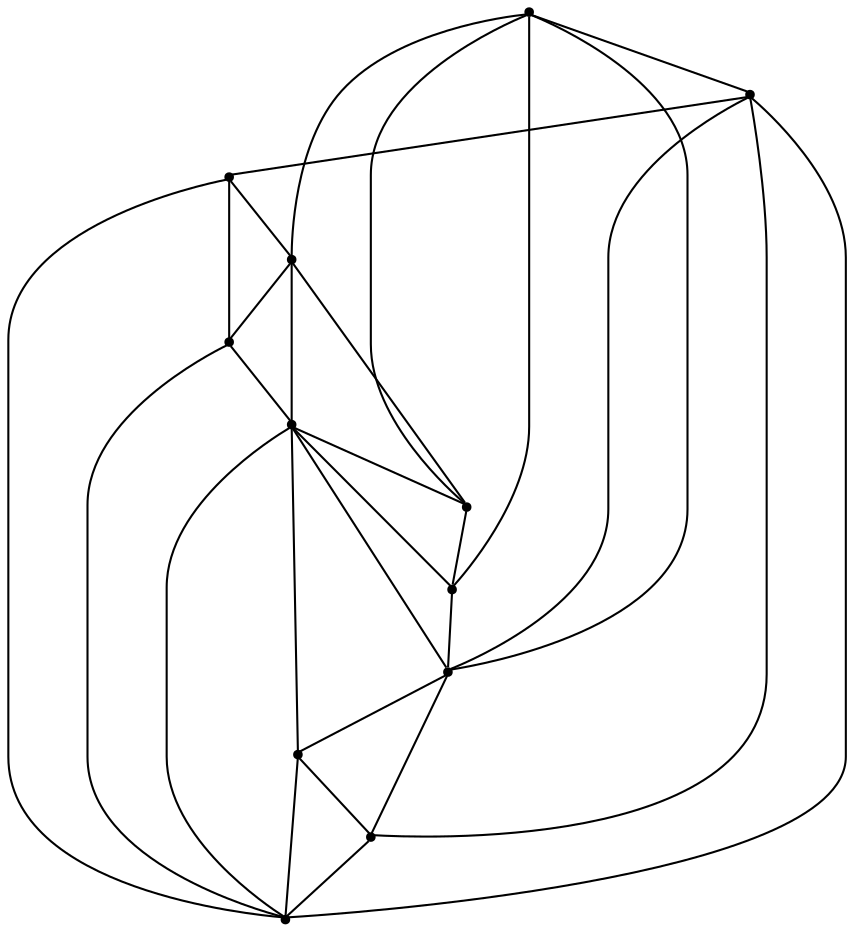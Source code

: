 graph {
  node [shape=point,comment="{\"directed\":false,\"doi\":\"10.1007/978-3-319-50106-2_11\",\"figure\":\"3 (1)\"}"]

  v0 [pos="557.1596174512456,295.0533267329854"]
  v1 [pos="290.4504309530497,321.7209966610993"]
  v2 [pos="370.4631964407711,348.3903834554495"]
  v3 [pos="477.1468519635242,375.06107379638644"]
  v4 [pos="450.4759301342838,401.73150978676983"]
  v5 [pos="317.1213527822902,428.4062697365631"]
  v6 [pos="343.7922746115307,455.07393171622226"]
  v7 [pos="503.8177737927647,481.7433264590271"]
  v8 [pos="423.80500830504326,508.41401679996414"]
  v9 [pos="397.13411827001164,535.0844527903475"]
  v10 [pos="530.4886638277962,561.7592127401408"]
  v11 [pos="263.77953694374196,588.4268747197999"]

  v11 -- v9 [id="-2",pos="263.77953694374196,588.4268747197999 397.13411827001164,535.0844527903475 397.13411827001164,535.0844527903475 397.13411827001164,535.0844527903475"]
  v11 -- v6 [id="-3",pos="263.77953694374196,588.4268747197999 343.7922746115307,455.07393171622226 343.7922746115307,455.07393171622226 343.7922746115307,455.07393171622226"]
  v11 -- v5 [id="-6",pos="263.77953694374196,588.4268747197999 317.1213527822902,428.4062697365631 317.1213527822902,428.4062697365631 317.1213527822902,428.4062697365631"]
  v1 -- v5 [id="-12",pos="290.4504309530497,321.7209966610993 317.1213527822902,428.4062697365631 317.1213527822902,428.4062697365631 317.1213527822902,428.4062697365631"]
  v1 -- v11 [id="-18",pos="290.4504309530497,321.7209966610993 263.77953694374196,588.4268747197999 263.77953694374196,588.4268747197999 263.77953694374196,588.4268747197999"]
  v5 -- v2 [id="-24",pos="317.1213527822902,428.4062697365631 370.4631964407711,348.3903834554495 370.4631964407711,348.3903834554495 370.4631964407711,348.3903834554495"]
  v5 -- v6 [id="-25",pos="317.1213527822902,428.4062697365631 343.7922746115307,455.07393171622226 343.7922746115307,455.07393171622226 343.7922746115307,455.07393171622226"]
  v6 -- v2 [id="-28",pos="343.7922746115307,455.07393171622226 370.4631964407711,348.3903834554495 370.4631964407711,348.3903834554495 370.4631964407711,348.3903834554495"]
  v6 -- v9 [id="-29",pos="343.7922746115307,455.07393171622226 397.13411827001164,535.0844527903475 397.13411827001164,535.0844527903475 397.13411827001164,535.0844527903475"]
  v6 -- v4 [id="-32",pos="343.7922746115307,455.07393171622226 450.4759301342838,401.73150978676983 450.4759301342838,401.73150978676983 450.4759301342838,401.73150978676983"]
  v2 -- v0 [id="-38",pos="370.4631964407711,348.3903834554495 557.1596174512456,295.0533267329854 557.1596174512456,295.0533267329854 557.1596174512456,295.0533267329854"]
  v2 -- v1 [id="-39",pos="370.4631964407711,348.3903834554495 290.4504309530497,321.7209966610993 290.4504309530497,321.7209966610993 290.4504309530497,321.7209966610993"]
  v9 -- v8 [id="-50",pos="397.13411827001164,535.0844527903475 423.80500830504326,508.41401679996414 423.80500830504326,508.41401679996414 423.80500830504326,508.41401679996414"]
  v8 -- v7 [id="-56",pos="423.80500830504326,508.41401679996414 503.8177737927647,481.7433264590271 503.8177737927647,481.7433264590271 503.8177737927647,481.7433264590271"]
  v8 -- v6 [id="-58",pos="423.80500830504326,508.41401679996414 343.7922746115307,455.07393171622226 343.7922746115307,455.07393171622226 343.7922746115307,455.07393171622226"]
  v4 -- v3 [id="-60",pos="450.4759301342838,401.73150978676983 477.1468519635242,375.06107379638644 477.1468519635242,375.06107379638644 477.1468519635242,375.06107379638644"]
  v4 -- v2 [id="-66",pos="450.4759301342838,401.73150978676983 370.4631964407711,348.3903834554495 370.4631964407711,348.3903834554495 370.4631964407711,348.3903834554495"]
  v3 -- v2 [id="-68",pos="477.1468519635242,375.06107379638644 370.4631964407711,348.3903834554495 370.4631964407711,348.3903834554495 370.4631964407711,348.3903834554495"]
  v7 -- v6 [id="-74",pos="503.8177737927647,481.7433264590271 343.7922746115307,455.07393171622226 343.7922746115307,455.07393171622226 343.7922746115307,455.07393171622226"]
  v7 -- v3 [id="-75",pos="503.8177737927647,481.7433264590271 477.1468519635242,375.06107379638644 477.1468519635242,375.06107379638644 477.1468519635242,375.06107379638644"]
  v7 -- v0 [id="-78",pos="503.8177737927647,481.7433264590271 557.1596174512456,295.0533267329854 557.1596174512456,295.0533267329854 557.1596174512456,295.0533267329854"]
  v7 -- v4 [id="-84",pos="503.8177737927647,481.7433264590271 450.4759301342838,401.73150978676983 450.4759301342838,401.73150978676983 450.4759301342838,401.73150978676983"]
  v10 -- v0 [id="-90",pos="530.4886638277962,561.7592127401408 557.1596174512456,295.0533267329854 557.1596174512456,295.0533267329854 557.1596174512456,295.0533267329854"]
  v10 -- v7 [id="-91",pos="530.4886638277962,561.7592127401408 503.8177737927647,481.7433264590271 503.8177737927647,481.7433264590271 503.8177737927647,481.7433264590271"]
  v10 -- v9 [id="-92",pos="530.4886638277962,561.7592127401408 397.13411827001164,535.0844527903475 397.13411827001164,535.0844527903475 397.13411827001164,535.0844527903475"]
  v10 -- v11 [id="-94",pos="530.4886638277962,561.7592127401408 263.77953694374196,588.4268747197999 263.77953694374196,588.4268747197999 263.77953694374196,588.4268747197999"]
  v10 -- v8 [id="-98",pos="530.4886638277962,561.7592127401408 423.80500830504326,508.41401679996414 423.80500830504326,508.41401679996414 423.80500830504326,508.41401679996414"]
  v0 -- v1 [id="-100",pos="557.1596174512456,295.0533267329854 290.4504309530497,321.7209966610993 290.4504309530497,321.7209966610993 290.4504309530497,321.7209966610993"]
  v0 -- v3 [id="-102",pos="557.1596174512456,295.0533267329854 477.1468519635242,375.06107379638644 477.1468519635242,375.06107379638644 477.1468519635242,375.06107379638644"]
}